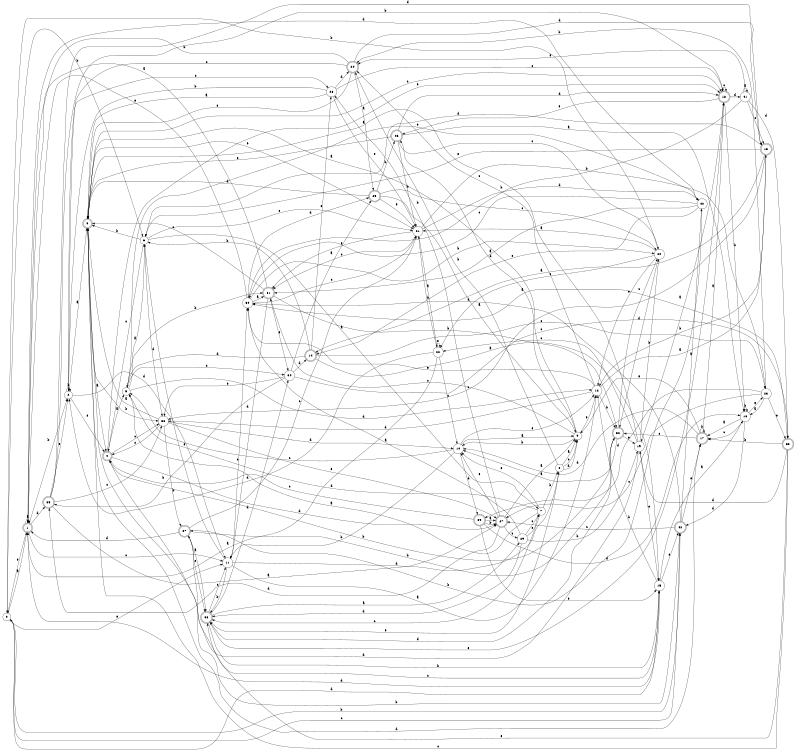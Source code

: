 digraph n35_1 {
__start0 [label="" shape="none"];

rankdir=LR;
size="8,5";

s0 [style="filled", color="black", fillcolor="white" shape="circle", label="0"];
s1 [style="rounded,filled", color="black", fillcolor="white" shape="doublecircle", label="1"];
s2 [style="filled", color="black", fillcolor="white" shape="circle", label="2"];
s3 [style="rounded,filled", color="black", fillcolor="white" shape="doublecircle", label="3"];
s4 [style="rounded,filled", color="black", fillcolor="white" shape="doublecircle", label="4"];
s5 [style="filled", color="black", fillcolor="white" shape="circle", label="5"];
s6 [style="filled", color="black", fillcolor="white" shape="circle", label="6"];
s7 [style="filled", color="black", fillcolor="white" shape="circle", label="7"];
s8 [style="filled", color="black", fillcolor="white" shape="circle", label="8"];
s9 [style="filled", color="black", fillcolor="white" shape="circle", label="9"];
s10 [style="filled", color="black", fillcolor="white" shape="circle", label="10"];
s11 [style="filled", color="black", fillcolor="white" shape="circle", label="11"];
s12 [style="filled", color="black", fillcolor="white" shape="circle", label="12"];
s13 [style="rounded,filled", color="black", fillcolor="white" shape="doublecircle", label="13"];
s14 [style="rounded,filled", color="black", fillcolor="white" shape="doublecircle", label="14"];
s15 [style="filled", color="black", fillcolor="white" shape="circle", label="15"];
s16 [style="filled", color="black", fillcolor="white" shape="circle", label="16"];
s17 [style="rounded,filled", color="black", fillcolor="white" shape="doublecircle", label="17"];
s18 [style="rounded,filled", color="black", fillcolor="white" shape="doublecircle", label="18"];
s19 [style="filled", color="black", fillcolor="white" shape="circle", label="19"];
s20 [style="filled", color="black", fillcolor="white" shape="circle", label="20"];
s21 [style="filled", color="black", fillcolor="white" shape="circle", label="21"];
s22 [style="filled", color="black", fillcolor="white" shape="circle", label="22"];
s23 [style="filled", color="black", fillcolor="white" shape="circle", label="23"];
s24 [style="rounded,filled", color="black", fillcolor="white" shape="doublecircle", label="24"];
s25 [style="rounded,filled", color="black", fillcolor="white" shape="doublecircle", label="25"];
s26 [style="rounded,filled", color="black", fillcolor="white" shape="doublecircle", label="26"];
s27 [style="rounded,filled", color="black", fillcolor="white" shape="doublecircle", label="27"];
s28 [style="filled", color="black", fillcolor="white" shape="circle", label="28"];
s29 [style="filled", color="black", fillcolor="white" shape="circle", label="29"];
s30 [style="filled", color="black", fillcolor="white" shape="circle", label="30"];
s31 [style="rounded,filled", color="black", fillcolor="white" shape="doublecircle", label="31"];
s32 [style="rounded,filled", color="black", fillcolor="white" shape="doublecircle", label="32"];
s33 [style="rounded,filled", color="black", fillcolor="white" shape="doublecircle", label="33"];
s34 [style="filled", color="black", fillcolor="white" shape="circle", label="34"];
s35 [style="rounded,filled", color="black", fillcolor="white" shape="doublecircle", label="35"];
s36 [style="filled", color="black", fillcolor="white" shape="circle", label="36"];
s37 [style="rounded,filled", color="black", fillcolor="white" shape="doublecircle", label="37"];
s38 [style="rounded,filled", color="black", fillcolor="white" shape="doublecircle", label="38"];
s39 [style="rounded,filled", color="black", fillcolor="white" shape="doublecircle", label="39"];
s40 [style="filled", color="black", fillcolor="white" shape="circle", label="40"];
s41 [style="filled", color="black", fillcolor="white" shape="circle", label="41"];
s42 [style="rounded,filled", color="black", fillcolor="white" shape="doublecircle", label="42"];
s0 -> s1 [label="a"];
s0 -> s6 [label="b"];
s0 -> s42 [label="c"];
s0 -> s15 [label="d"];
s0 -> s11 [label="e"];
s1 -> s1 [label="a"];
s1 -> s2 [label="b"];
s1 -> s11 [label="c"];
s1 -> s35 [label="d"];
s1 -> s0 [label="e"];
s2 -> s3 [label="a"];
s2 -> s2 [label="b"];
s2 -> s28 [label="c"];
s2 -> s11 [label="d"];
s2 -> s4 [label="e"];
s3 -> s4 [label="a"];
s3 -> s36 [label="b"];
s3 -> s18 [label="c"];
s3 -> s17 [label="d"];
s3 -> s21 [label="e"];
s4 -> s5 [label="a"];
s4 -> s42 [label="b"];
s4 -> s36 [label="c"];
s4 -> s27 [label="d"];
s4 -> s18 [label="e"];
s5 -> s6 [label="a"];
s5 -> s31 [label="b"];
s5 -> s34 [label="c"];
s5 -> s12 [label="d"];
s5 -> s40 [label="e"];
s6 -> s7 [label="a"];
s6 -> s3 [label="b"];
s6 -> s4 [label="c"];
s6 -> s36 [label="d"];
s6 -> s21 [label="e"];
s7 -> s5 [label="a"];
s7 -> s8 [label="b"];
s7 -> s33 [label="c"];
s7 -> s5 [label="d"];
s7 -> s10 [label="e"];
s8 -> s9 [label="a"];
s8 -> s24 [label="b"];
s8 -> s9 [label="c"];
s8 -> s9 [label="d"];
s8 -> s33 [label="e"];
s9 -> s3 [label="a"];
s9 -> s10 [label="b"];
s9 -> s31 [label="c"];
s9 -> s26 [label="d"];
s9 -> s12 [label="e"];
s10 -> s9 [label="a"];
s10 -> s11 [label="b"];
s10 -> s5 [label="c"];
s10 -> s39 [label="d"];
s10 -> s12 [label="e"];
s11 -> s12 [label="a"];
s11 -> s33 [label="b"];
s11 -> s30 [label="c"];
s11 -> s8 [label="d"];
s11 -> s6 [label="e"];
s12 -> s13 [label="a"];
s12 -> s32 [label="b"];
s12 -> s24 [label="c"];
s12 -> s36 [label="d"];
s12 -> s30 [label="e"];
s13 -> s14 [label="a"];
s13 -> s12 [label="b"];
s13 -> s36 [label="c"];
s13 -> s6 [label="d"];
s13 -> s6 [label="e"];
s14 -> s15 [label="a"];
s14 -> s6 [label="b"];
s14 -> s23 [label="c"];
s14 -> s5 [label="d"];
s14 -> s28 [label="e"];
s15 -> s16 [label="a"];
s15 -> s12 [label="b"];
s15 -> s37 [label="c"];
s15 -> s1 [label="d"];
s15 -> s42 [label="e"];
s16 -> s17 [label="a"];
s16 -> s16 [label="b"];
s16 -> s17 [label="c"];
s16 -> s42 [label="d"];
s16 -> s23 [label="e"];
s17 -> s18 [label="a"];
s17 -> s17 [label="b"];
s17 -> s32 [label="c"];
s17 -> s10 [label="d"];
s17 -> s9 [label="e"];
s18 -> s19 [label="a"];
s18 -> s16 [label="b"];
s18 -> s18 [label="c"];
s18 -> s41 [label="d"];
s18 -> s26 [label="e"];
s19 -> s3 [label="a"];
s19 -> s20 [label="b"];
s19 -> s22 [label="c"];
s19 -> s3 [label="d"];
s19 -> s15 [label="e"];
s20 -> s21 [label="a"];
s20 -> s0 [label="b"];
s20 -> s22 [label="c"];
s20 -> s32 [label="d"];
s20 -> s12 [label="e"];
s21 -> s22 [label="a"];
s21 -> s23 [label="b"];
s21 -> s31 [label="c"];
s21 -> s40 [label="d"];
s21 -> s31 [label="e"];
s22 -> s1 [label="a"];
s22 -> s21 [label="b"];
s22 -> s10 [label="c"];
s22 -> s2 [label="d"];
s22 -> s22 [label="e"];
s23 -> s16 [label="a"];
s23 -> s24 [label="b"];
s23 -> s27 [label="c"];
s23 -> s39 [label="d"];
s23 -> s38 [label="e"];
s24 -> s25 [label="a"];
s24 -> s1 [label="b"];
s24 -> s2 [label="c"];
s24 -> s13 [label="d"];
s24 -> s3 [label="e"];
s25 -> s9 [label="a"];
s25 -> s26 [label="b"];
s25 -> s20 [label="c"];
s25 -> s3 [label="d"];
s25 -> s21 [label="e"];
s26 -> s16 [label="a"];
s26 -> s21 [label="b"];
s26 -> s20 [label="c"];
s26 -> s18 [label="d"];
s26 -> s3 [label="e"];
s27 -> s9 [label="a"];
s27 -> s28 [label="b"];
s27 -> s29 [label="c"];
s27 -> s35 [label="d"];
s27 -> s10 [label="e"];
s28 -> s3 [label="a"];
s28 -> s2 [label="b"];
s28 -> s18 [label="c"];
s28 -> s24 [label="d"];
s28 -> s21 [label="e"];
s29 -> s30 [label="a"];
s29 -> s19 [label="b"];
s29 -> s7 [label="c"];
s29 -> s33 [label="d"];
s29 -> s7 [label="e"];
s30 -> s31 [label="a"];
s30 -> s20 [label="b"];
s30 -> s21 [label="c"];
s30 -> s25 [label="d"];
s30 -> s1 [label="e"];
s31 -> s1 [label="a"];
s31 -> s32 [label="b"];
s31 -> s3 [label="c"];
s31 -> s11 [label="d"];
s31 -> s34 [label="e"];
s32 -> s10 [label="a"];
s32 -> s4 [label="b"];
s32 -> s20 [label="c"];
s32 -> s33 [label="d"];
s32 -> s19 [label="e"];
s33 -> s29 [label="a"];
s33 -> s15 [label="b"];
s33 -> s11 [label="c"];
s33 -> s34 [label="d"];
s33 -> s18 [label="e"];
s34 -> s25 [label="a"];
s34 -> s35 [label="b"];
s34 -> s38 [label="c"];
s34 -> s14 [label="d"];
s34 -> s36 [label="e"];
s35 -> s27 [label="a"];
s35 -> s18 [label="b"];
s35 -> s36 [label="c"];
s35 -> s13 [label="d"];
s35 -> s2 [label="e"];
s36 -> s3 [label="a"];
s36 -> s37 [label="b"];
s36 -> s4 [label="c"];
s36 -> s10 [label="d"];
s36 -> s27 [label="e"];
s37 -> s33 [label="a"];
s37 -> s32 [label="b"];
s37 -> s21 [label="c"];
s37 -> s1 [label="d"];
s37 -> s33 [label="e"];
s38 -> s30 [label="a"];
s38 -> s17 [label="b"];
s38 -> s3 [label="c"];
s38 -> s19 [label="d"];
s38 -> s33 [label="e"];
s39 -> s27 [label="a"];
s39 -> s27 [label="b"];
s39 -> s4 [label="c"];
s39 -> s16 [label="d"];
s39 -> s15 [label="e"];
s40 -> s31 [label="a"];
s40 -> s37 [label="b"];
s40 -> s30 [label="c"];
s40 -> s1 [label="d"];
s40 -> s14 [label="e"];
s41 -> s41 [label="a"];
s41 -> s30 [label="b"];
s41 -> s13 [label="c"];
s41 -> s38 [label="d"];
s41 -> s24 [label="e"];
s42 -> s40 [label="a"];
s42 -> s0 [label="b"];
s42 -> s27 [label="c"];
s42 -> s30 [label="d"];
s42 -> s17 [label="e"];

}